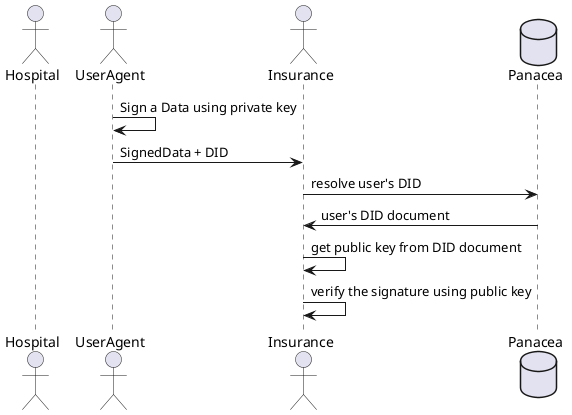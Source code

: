 @startuml

actor Hospital
actor UserAgent
actor Insurance
database Panacea

UserAgent -> UserAgent : Sign a Data using private key
UserAgent -> Insurance : SignedData + DID
Insurance -> Panacea : resolve user's DID
Panacea -> Insurance : user's DID document
Insurance -> Insurance : get public key from DID document
Insurance -> Insurance : verify the signature using public key

@enduml

